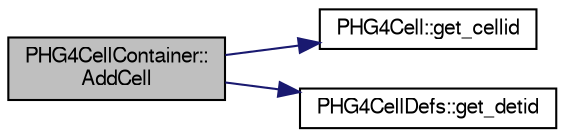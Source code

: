 digraph "PHG4CellContainer::AddCell"
{
  bgcolor="transparent";
  edge [fontname="FreeSans",fontsize="10",labelfontname="FreeSans",labelfontsize="10"];
  node [fontname="FreeSans",fontsize="10",shape=record];
  rankdir="LR";
  Node1 [label="PHG4CellContainer::\lAddCell",height=0.2,width=0.4,color="black", fillcolor="grey75", style="filled" fontcolor="black"];
  Node1 -> Node2 [color="midnightblue",fontsize="10",style="solid",fontname="FreeSans"];
  Node2 [label="PHG4Cell::get_cellid",height=0.2,width=0.4,color="black",URL="$dc/dfe/classPHG4Cell.html#af03de1745657c41817236e5d1124aae5"];
  Node1 -> Node3 [color="midnightblue",fontsize="10",style="solid",fontname="FreeSans"];
  Node3 [label="PHG4CellDefs::get_detid",height=0.2,width=0.4,color="black",URL="$d7/dba/namespacePHG4CellDefs.html#a195c6e84995def1ed68ecd3ca1159734"];
}
